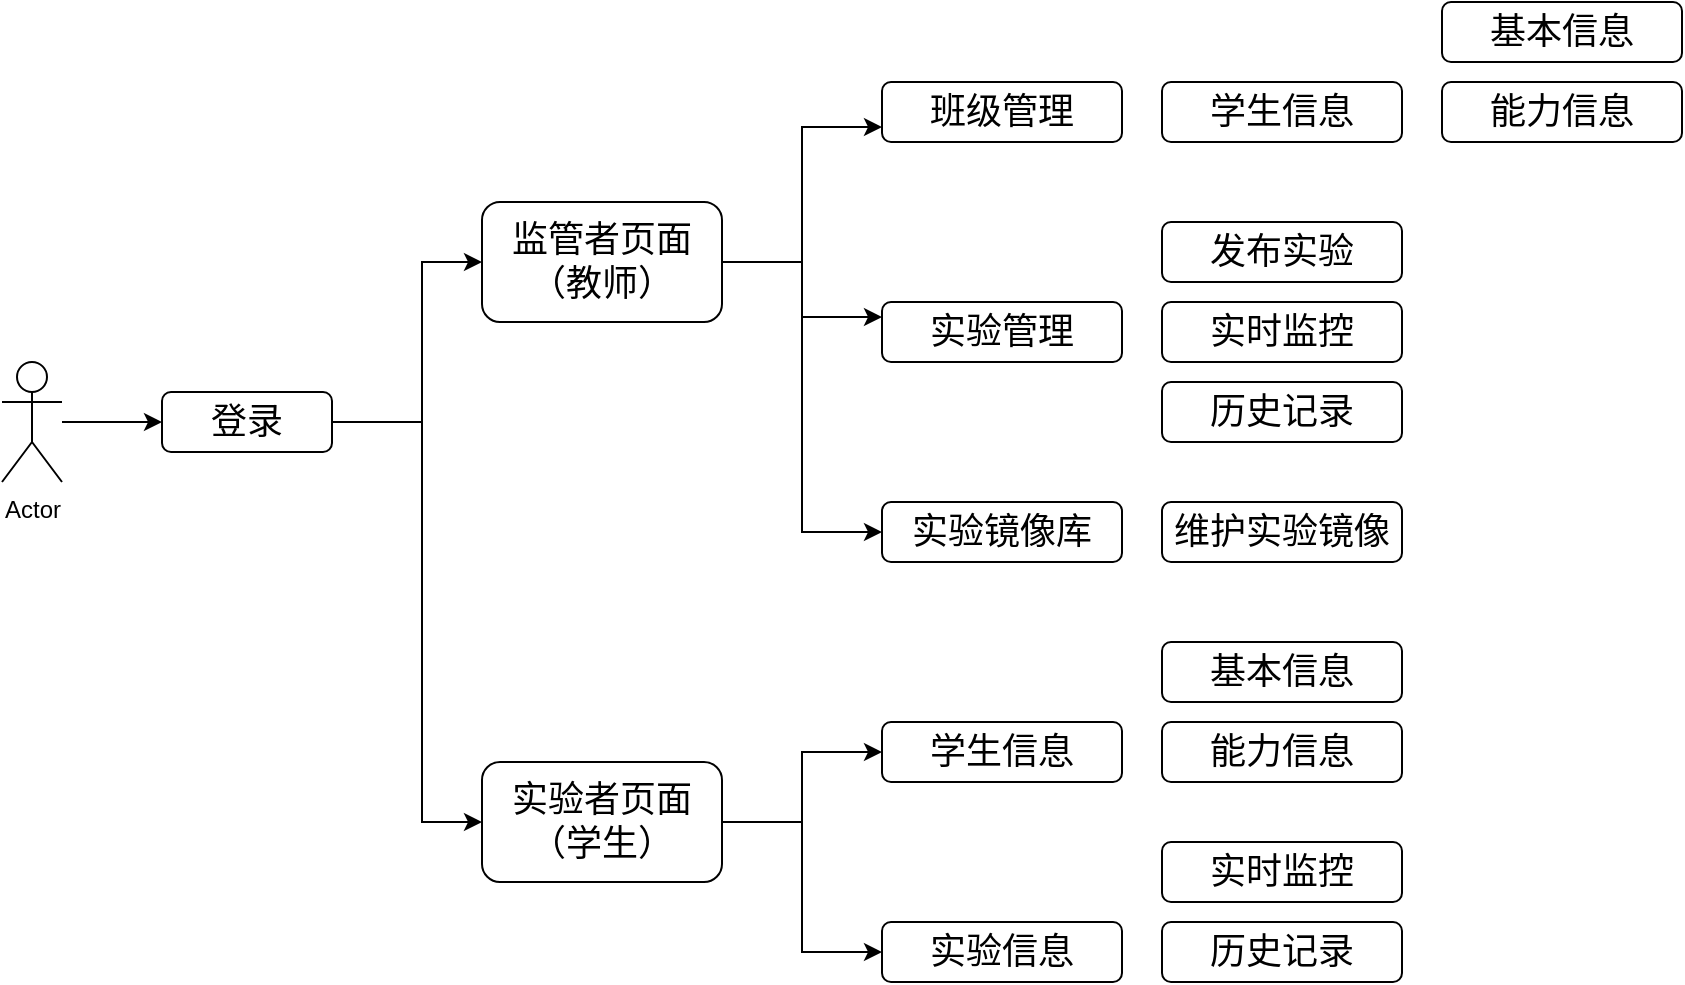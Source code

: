 <mxfile version="20.5.3" type="embed"><diagram id="4cbZukHd-iRMYEPHZPCC" name="Page-1"><mxGraphModel dx="642" dy="546" grid="1" gridSize="10" guides="1" tooltips="1" connect="1" arrows="1" fold="1" page="1" pageScale="1" pageWidth="850" pageHeight="1100" math="0" shadow="0"><root><mxCell id="0"/><mxCell id="1" parent="0"/><mxCell id="4" value="" style="edgeStyle=orthogonalEdgeStyle;rounded=0;orthogonalLoop=1;jettySize=auto;html=1;" edge="1" parent="1" source="2" target="3"><mxGeometry relative="1" as="geometry"/></mxCell><mxCell id="2" value="Actor" style="shape=umlActor;verticalLabelPosition=bottom;verticalAlign=top;html=1;outlineConnect=0;" vertex="1" parent="1"><mxGeometry x="40" y="310" width="30" height="60" as="geometry"/></mxCell><mxCell id="6" value="" style="edgeStyle=orthogonalEdgeStyle;rounded=0;orthogonalLoop=1;jettySize=auto;html=1;fontSize=18;" edge="1" parent="1" source="3" target="5"><mxGeometry relative="1" as="geometry"><Array as="points"><mxPoint x="250" y="340"/><mxPoint x="250" y="260"/></Array></mxGeometry></mxCell><mxCell id="11" value="" style="edgeStyle=orthogonalEdgeStyle;rounded=0;orthogonalLoop=1;jettySize=auto;html=1;fontSize=18;" edge="1" parent="1" source="3" target="10"><mxGeometry relative="1" as="geometry"><Array as="points"><mxPoint x="250" y="340"/><mxPoint x="250" y="540"/></Array></mxGeometry></mxCell><mxCell id="3" value="&lt;div style=&quot;font-size: 18px;&quot;&gt;&lt;span style=&quot;background-color: initial; font-size: 18px;&quot;&gt;登录&lt;/span&gt;&lt;/div&gt;" style="rounded=1;whiteSpace=wrap;html=1;verticalAlign=middle;align=center;fontSize=18;" vertex="1" parent="1"><mxGeometry x="120" y="325" width="85" height="30" as="geometry"/></mxCell><mxCell id="36" style="edgeStyle=orthogonalEdgeStyle;rounded=0;orthogonalLoop=1;jettySize=auto;html=1;entryX=0;entryY=0.75;entryDx=0;entryDy=0;fontSize=18;" edge="1" parent="1" source="5" target="29"><mxGeometry relative="1" as="geometry"/></mxCell><mxCell id="37" style="edgeStyle=orthogonalEdgeStyle;rounded=0;orthogonalLoop=1;jettySize=auto;html=1;entryX=0;entryY=0.25;entryDx=0;entryDy=0;fontSize=18;" edge="1" parent="1" source="5" target="14"><mxGeometry relative="1" as="geometry"/></mxCell><mxCell id="38" style="edgeStyle=orthogonalEdgeStyle;rounded=0;orthogonalLoop=1;jettySize=auto;html=1;entryX=0;entryY=0.5;entryDx=0;entryDy=0;fontSize=18;" edge="1" parent="1" source="5" target="15"><mxGeometry relative="1" as="geometry"/></mxCell><mxCell id="5" value="监管者页面&lt;br&gt;（教师）" style="whiteSpace=wrap;html=1;fontSize=18;rounded=1;" vertex="1" parent="1"><mxGeometry x="280" y="230" width="120" height="60" as="geometry"/></mxCell><mxCell id="34" value="" style="edgeStyle=orthogonalEdgeStyle;rounded=0;orthogonalLoop=1;jettySize=auto;html=1;fontSize=18;" edge="1" parent="1" source="10" target="23"><mxGeometry relative="1" as="geometry"/></mxCell><mxCell id="35" style="edgeStyle=orthogonalEdgeStyle;rounded=0;orthogonalLoop=1;jettySize=auto;html=1;entryX=0;entryY=0.5;entryDx=0;entryDy=0;fontSize=18;" edge="1" parent="1" source="10" target="26"><mxGeometry relative="1" as="geometry"/></mxCell><mxCell id="10" value="实验者页面&lt;br&gt;（学生）" style="whiteSpace=wrap;html=1;fontSize=18;rounded=1;" vertex="1" parent="1"><mxGeometry x="280" y="510" width="120" height="60" as="geometry"/></mxCell><mxCell id="13" value="学生信息" style="rounded=1;whiteSpace=wrap;html=1;fontSize=18;" vertex="1" parent="1"><mxGeometry x="620" y="170" width="120" height="30" as="geometry"/></mxCell><mxCell id="14" value="实验管理" style="rounded=1;whiteSpace=wrap;html=1;fontSize=18;" vertex="1" parent="1"><mxGeometry x="480" y="280" width="120" height="30" as="geometry"/></mxCell><mxCell id="15" value="实验镜像库" style="rounded=1;whiteSpace=wrap;html=1;fontSize=18;" vertex="1" parent="1"><mxGeometry x="480" y="380" width="120" height="30" as="geometry"/></mxCell><mxCell id="16" value="基本信息" style="rounded=1;whiteSpace=wrap;html=1;fontSize=18;" vertex="1" parent="1"><mxGeometry x="760" y="130" width="120" height="30" as="geometry"/></mxCell><mxCell id="17" value="能力信息" style="rounded=1;whiteSpace=wrap;html=1;fontSize=18;" vertex="1" parent="1"><mxGeometry x="760" y="170" width="120" height="30" as="geometry"/></mxCell><mxCell id="18" value="发布实验" style="rounded=1;whiteSpace=wrap;html=1;fontSize=18;" vertex="1" parent="1"><mxGeometry x="620" y="240" width="120" height="30" as="geometry"/></mxCell><mxCell id="19" value="实时监控" style="rounded=1;whiteSpace=wrap;html=1;fontSize=18;" vertex="1" parent="1"><mxGeometry x="620" y="280" width="120" height="30" as="geometry"/></mxCell><mxCell id="20" value="历史记录" style="rounded=1;whiteSpace=wrap;html=1;fontSize=18;" vertex="1" parent="1"><mxGeometry x="620" y="320" width="120" height="30" as="geometry"/></mxCell><mxCell id="21" value="维护实验镜像" style="rounded=1;whiteSpace=wrap;html=1;fontSize=18;" vertex="1" parent="1"><mxGeometry x="620" y="380" width="120" height="30" as="geometry"/></mxCell><mxCell id="23" value="学生信息" style="rounded=1;whiteSpace=wrap;html=1;fontSize=18;" vertex="1" parent="1"><mxGeometry x="480" y="490" width="120" height="30" as="geometry"/></mxCell><mxCell id="24" value="基本信息" style="rounded=1;whiteSpace=wrap;html=1;fontSize=18;" vertex="1" parent="1"><mxGeometry x="620" y="450" width="120" height="30" as="geometry"/></mxCell><mxCell id="25" value="能力信息" style="rounded=1;whiteSpace=wrap;html=1;fontSize=18;" vertex="1" parent="1"><mxGeometry x="620" y="490" width="120" height="30" as="geometry"/></mxCell><mxCell id="26" value="实验信息" style="rounded=1;whiteSpace=wrap;html=1;fontSize=18;" vertex="1" parent="1"><mxGeometry x="480" y="590" width="120" height="30" as="geometry"/></mxCell><mxCell id="27" value="实时监控" style="rounded=1;whiteSpace=wrap;html=1;fontSize=18;" vertex="1" parent="1"><mxGeometry x="620" y="550" width="120" height="30" as="geometry"/></mxCell><mxCell id="28" value="历史记录" style="rounded=1;whiteSpace=wrap;html=1;fontSize=18;" vertex="1" parent="1"><mxGeometry x="620" y="590" width="120" height="30" as="geometry"/></mxCell><mxCell id="29" value="班级管理" style="rounded=1;whiteSpace=wrap;html=1;fontSize=18;" vertex="1" parent="1"><mxGeometry x="480" y="170" width="120" height="30" as="geometry"/></mxCell></root></mxGraphModel></diagram></mxfile>